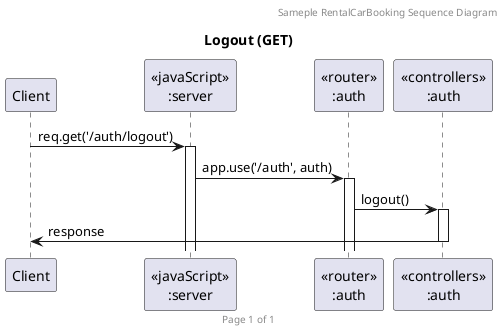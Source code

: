 @startuml Logout (GET)

header Sameple RentalCarBooking Sequence Diagram
footer Page %page% of %lastpage%
title "Logout (GET)"

participant "Client" as client
participant "<<javaScript>>\n:server" as server
participant "<<router>>\n:auth" as routerAuth
participant "<<controllers>>\n:auth" as controllersAuth


client->server ++:req.get('/auth/logout')
server->routerAuth ++:app.use('/auth', auth)
routerAuth -> controllersAuth ++:logout()
controllersAuth -> client --:response

@enduml